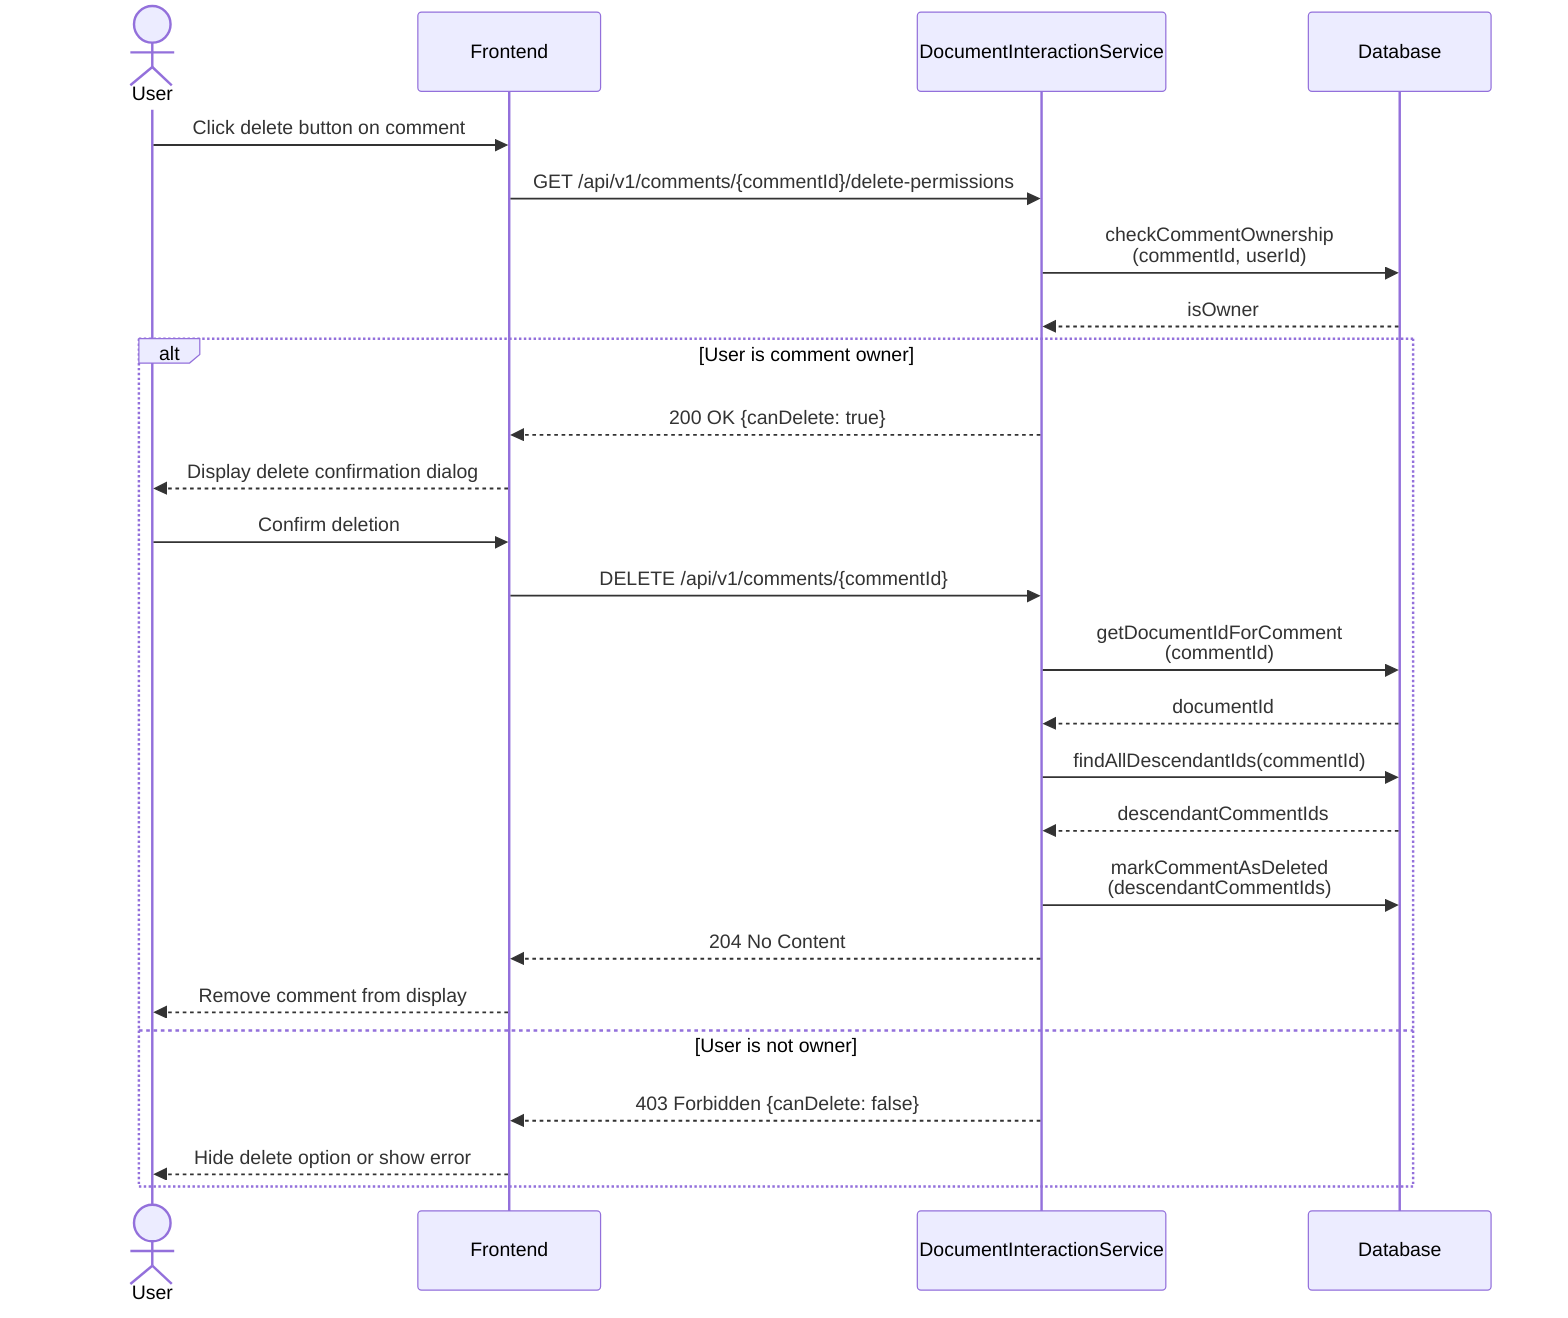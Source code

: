 sequenceDiagram
    actor User
    participant Frontend
    participant DIS as DocumentInteractionService
    participant DB as Database

    User->>Frontend: Click delete button on comment

    Frontend->>DIS: GET /api/v1/comments/{commentId}/delete-permissions
    DIS->>DB: checkCommentOwnership<br>(commentId, userId)
    DB-->>DIS: isOwner

    alt User is comment owner
        DIS-->>Frontend: 200 OK {canDelete: true}
        Frontend-->>User: Display delete confirmation dialog

        User->>Frontend: Confirm deletion

        Frontend->>DIS: DELETE /api/v1/comments/{commentId}
        DIS->>DB: getDocumentIdForComment<br>(commentId)
        DB-->>DIS: documentId

        DIS->>DB: findAllDescendantIds(commentId)
        DB-->>DIS: descendantCommentIds

        DIS->>DB: markCommentAsDeleted<br>(descendantCommentIds)
        DIS-->>Frontend: 204 No Content
        Frontend-->>User: Remove comment from display

    else User is not owner
        DIS-->>Frontend: 403 Forbidden {canDelete: false}
        Frontend-->>User: Hide delete option or show error
    end